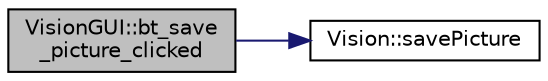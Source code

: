 digraph "VisionGUI::bt_save_picture_clicked"
{
 // INTERACTIVE_SVG=YES
  edge [fontname="Helvetica",fontsize="10",labelfontname="Helvetica",labelfontsize="10"];
  node [fontname="Helvetica",fontsize="10",shape=record];
  rankdir="LR";
  Node153 [label="VisionGUI::bt_save\l_picture_clicked",height=0.2,width=0.4,color="black", fillcolor="grey75", style="filled", fontcolor="black"];
  Node153 -> Node154 [color="midnightblue",fontsize="10",style="solid",fontname="Helvetica"];
  Node154 [label="Vision::savePicture",height=0.2,width=0.4,color="black", fillcolor="white", style="filled",URL="$class_vision.html#a324ad2f355fa414ee484e8ce9b247ffc"];
}
